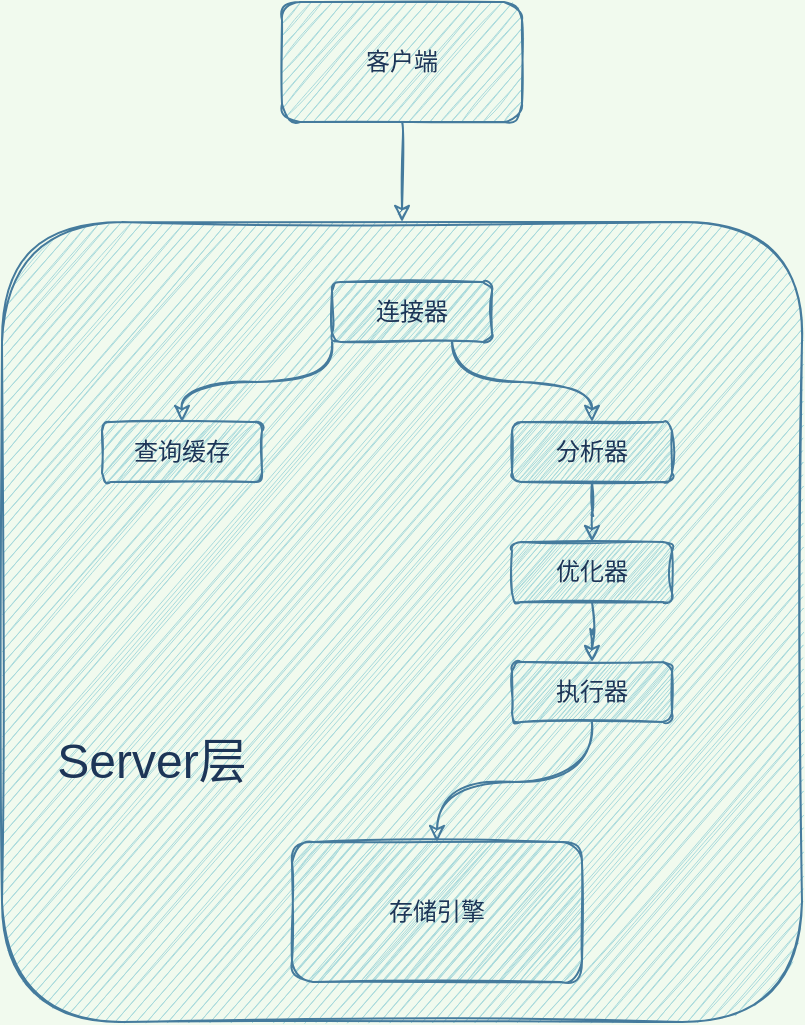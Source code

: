<mxfile version="13.7.3" type="device"><diagram id="C5RBs43oDa-KdzZeNtuy" name="Page-1"><mxGraphModel dx="1086" dy="806" grid="1" gridSize="10" guides="1" tooltips="1" connect="1" arrows="1" fold="1" page="1" pageScale="1" pageWidth="827" pageHeight="1169" background="#F1FAEE" math="0" shadow="0"><root><mxCell id="WIyWlLk6GJQsqaUBKTNV-0"/><mxCell id="WIyWlLk6GJQsqaUBKTNV-1" parent="WIyWlLk6GJQsqaUBKTNV-0"/><mxCell id="6vIegnYCs_cJ_tyEdf9W-3" style="edgeStyle=orthogonalEdgeStyle;orthogonalLoop=1;jettySize=auto;html=1;exitX=0.5;exitY=1;exitDx=0;exitDy=0;entryX=0.5;entryY=0;entryDx=0;entryDy=0;curved=1;sketch=1;labelBackgroundColor=#F1FAEE;strokeColor=#457B9D;fontColor=#1D3557;" edge="1" parent="WIyWlLk6GJQsqaUBKTNV-1" source="6vIegnYCs_cJ_tyEdf9W-0" target="6vIegnYCs_cJ_tyEdf9W-1"><mxGeometry relative="1" as="geometry"/></mxCell><mxCell id="6vIegnYCs_cJ_tyEdf9W-0" value="客户端" style="whiteSpace=wrap;html=1;rounded=1;sketch=1;fillColor=#A8DADC;strokeColor=#457B9D;fontColor=#1D3557;" vertex="1" parent="WIyWlLk6GJQsqaUBKTNV-1"><mxGeometry x="300" y="100" width="120" height="60" as="geometry"/></mxCell><mxCell id="6vIegnYCs_cJ_tyEdf9W-1" value="" style="whiteSpace=wrap;html=1;aspect=fixed;rounded=1;sketch=1;fillColor=#A8DADC;strokeColor=#457B9D;fontColor=#1D3557;" vertex="1" parent="WIyWlLk6GJQsqaUBKTNV-1"><mxGeometry x="160" y="210" width="400" height="400" as="geometry"/></mxCell><mxCell id="6vIegnYCs_cJ_tyEdf9W-4" value="查询缓存" style="whiteSpace=wrap;html=1;rounded=1;sketch=1;fillColor=#A8DADC;strokeColor=#457B9D;fontColor=#1D3557;" vertex="1" parent="WIyWlLk6GJQsqaUBKTNV-1"><mxGeometry x="210" y="310" width="80" height="30" as="geometry"/></mxCell><mxCell id="6vIegnYCs_cJ_tyEdf9W-11" style="edgeStyle=orthogonalEdgeStyle;curved=1;rounded=0;orthogonalLoop=1;jettySize=auto;html=1;exitX=0;exitY=1;exitDx=0;exitDy=0;fontSize=24;sketch=1;labelBackgroundColor=#F1FAEE;strokeColor=#457B9D;fontColor=#1D3557;" edge="1" parent="WIyWlLk6GJQsqaUBKTNV-1" source="6vIegnYCs_cJ_tyEdf9W-5" target="6vIegnYCs_cJ_tyEdf9W-4"><mxGeometry relative="1" as="geometry"/></mxCell><mxCell id="6vIegnYCs_cJ_tyEdf9W-12" style="edgeStyle=orthogonalEdgeStyle;curved=1;rounded=0;orthogonalLoop=1;jettySize=auto;html=1;exitX=0.75;exitY=1;exitDx=0;exitDy=0;entryX=0.5;entryY=0;entryDx=0;entryDy=0;fontSize=24;sketch=1;labelBackgroundColor=#F1FAEE;strokeColor=#457B9D;fontColor=#1D3557;" edge="1" parent="WIyWlLk6GJQsqaUBKTNV-1" source="6vIegnYCs_cJ_tyEdf9W-5" target="6vIegnYCs_cJ_tyEdf9W-7"><mxGeometry relative="1" as="geometry"/></mxCell><mxCell id="6vIegnYCs_cJ_tyEdf9W-5" value="连接器" style="whiteSpace=wrap;html=1;rounded=1;sketch=1;fillColor=#A8DADC;strokeColor=#457B9D;fontColor=#1D3557;" vertex="1" parent="WIyWlLk6GJQsqaUBKTNV-1"><mxGeometry x="325" y="240" width="80" height="30" as="geometry"/></mxCell><mxCell id="6vIegnYCs_cJ_tyEdf9W-14" value="" style="edgeStyle=orthogonalEdgeStyle;curved=1;rounded=0;orthogonalLoop=1;jettySize=auto;html=1;fontSize=24;sketch=1;labelBackgroundColor=#F1FAEE;strokeColor=#457B9D;fontColor=#1D3557;" edge="1" parent="WIyWlLk6GJQsqaUBKTNV-1" source="6vIegnYCs_cJ_tyEdf9W-6" target="6vIegnYCs_cJ_tyEdf9W-8"><mxGeometry relative="1" as="geometry"/></mxCell><mxCell id="6vIegnYCs_cJ_tyEdf9W-6" value="优化器" style="whiteSpace=wrap;html=1;rounded=1;sketch=1;fillColor=#A8DADC;strokeColor=#457B9D;fontColor=#1D3557;" vertex="1" parent="WIyWlLk6GJQsqaUBKTNV-1"><mxGeometry x="415" y="370" width="80" height="30" as="geometry"/></mxCell><mxCell id="6vIegnYCs_cJ_tyEdf9W-13" style="edgeStyle=orthogonalEdgeStyle;curved=1;rounded=0;orthogonalLoop=1;jettySize=auto;html=1;exitX=0.5;exitY=1;exitDx=0;exitDy=0;fontSize=24;sketch=1;labelBackgroundColor=#F1FAEE;strokeColor=#457B9D;fontColor=#1D3557;" edge="1" parent="WIyWlLk6GJQsqaUBKTNV-1" source="6vIegnYCs_cJ_tyEdf9W-7" target="6vIegnYCs_cJ_tyEdf9W-6"><mxGeometry relative="1" as="geometry"/></mxCell><mxCell id="6vIegnYCs_cJ_tyEdf9W-7" value="分析器" style="whiteSpace=wrap;html=1;rounded=1;sketch=1;fillColor=#A8DADC;strokeColor=#457B9D;fontColor=#1D3557;" vertex="1" parent="WIyWlLk6GJQsqaUBKTNV-1"><mxGeometry x="415" y="310" width="80" height="30" as="geometry"/></mxCell><mxCell id="6vIegnYCs_cJ_tyEdf9W-15" style="edgeStyle=orthogonalEdgeStyle;curved=1;rounded=0;orthogonalLoop=1;jettySize=auto;html=1;exitX=0.5;exitY=1;exitDx=0;exitDy=0;fontSize=24;sketch=1;labelBackgroundColor=#F1FAEE;strokeColor=#457B9D;fontColor=#1D3557;" edge="1" parent="WIyWlLk6GJQsqaUBKTNV-1" source="6vIegnYCs_cJ_tyEdf9W-8" target="6vIegnYCs_cJ_tyEdf9W-9"><mxGeometry relative="1" as="geometry"/></mxCell><mxCell id="6vIegnYCs_cJ_tyEdf9W-8" value="执行器" style="whiteSpace=wrap;html=1;rounded=1;sketch=1;fillColor=#A8DADC;strokeColor=#457B9D;fontColor=#1D3557;" vertex="1" parent="WIyWlLk6GJQsqaUBKTNV-1"><mxGeometry x="415" y="430" width="80" height="30" as="geometry"/></mxCell><mxCell id="6vIegnYCs_cJ_tyEdf9W-9" value="存储引擎" style="whiteSpace=wrap;html=1;rounded=1;sketch=1;fillColor=#A8DADC;strokeColor=#457B9D;fontColor=#1D3557;" vertex="1" parent="WIyWlLk6GJQsqaUBKTNV-1"><mxGeometry x="305" y="520" width="145" height="70" as="geometry"/></mxCell><mxCell id="6vIegnYCs_cJ_tyEdf9W-10" value="Server层" style="text;html=1;strokeColor=none;fillColor=none;align=center;verticalAlign=middle;whiteSpace=wrap;fontSize=24;rounded=1;sketch=1;fontColor=#1D3557;" vertex="1" parent="WIyWlLk6GJQsqaUBKTNV-1"><mxGeometry x="180" y="460" width="110" height="40" as="geometry"/></mxCell></root></mxGraphModel></diagram></mxfile>